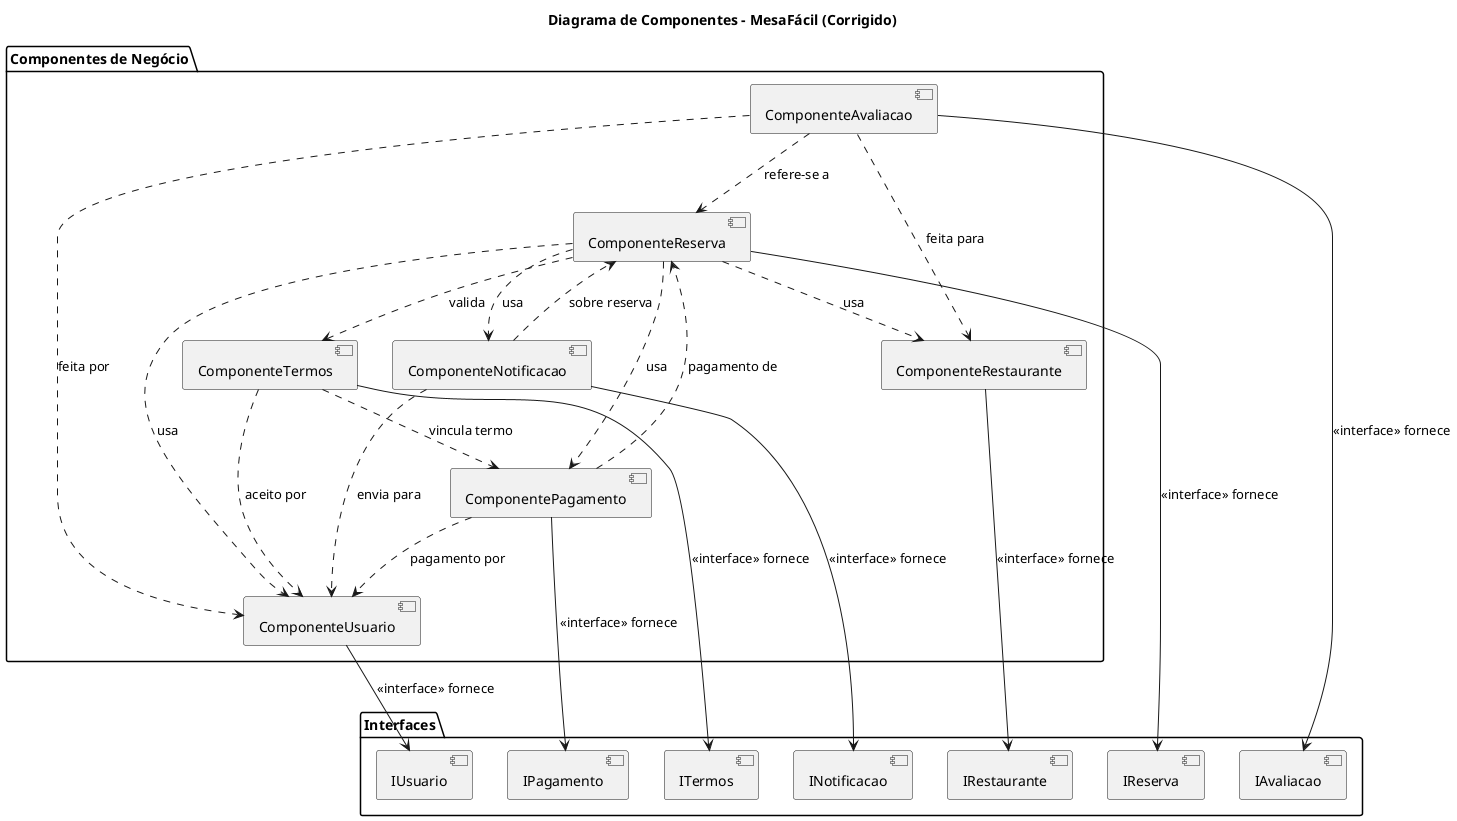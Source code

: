 @startuml
title Diagrama de Componentes - MesaFácil (Corrigido)

package "Componentes de Negócio" {

  [ComponenteUsuario] as CUsuario
  [ComponenteReserva] as CReserva
  [ComponenteRestaurante] as CRestaurante
  [ComponenteNotificacao] as CNotificacao
  [ComponentePagamento] as CPagamento
  [ComponenteAvaliacao] as CAvaliacao
  [ComponenteTermos] as CTermos
}

package "Interfaces" {
  [IUsuario]
  [IReserva]
  [IRestaurante]
  [INotificacao]
  [IPagamento]
  [IAvaliacao]
  [ITermos]
}

' Interfaces oferecidas
CUsuario -[hidden]-> IUsuario
CUsuario --> IUsuario : <<interface>> fornece
CReserva --> IReserva : <<interface>> fornece
CRestaurante --> IRestaurante : <<interface>> fornece
CNotificacao --> INotificacao : <<interface>> fornece
CPagamento --> IPagamento : <<interface>> fornece
CAvaliacao --> IAvaliacao : <<interface>> fornece
CTermos --> ITermos : <<interface>> fornece

' Dependências entre componentes
CReserva ..> CUsuario : usa
CReserva ..> CRestaurante : usa
CReserva ..> CNotificacao : usa
CReserva ..> CPagamento : usa
CReserva ..> CTermos : valida

CAvaliacao ..> CReserva : refere-se a
CAvaliacao ..> CUsuario : feita por
CAvaliacao ..> CRestaurante : feita para

CNotificacao ..> CUsuario : envia para
CNotificacao ..> CReserva : sobre reserva

CPagamento ..> CUsuario : pagamento por
CPagamento ..> CReserva : pagamento de

CTermos ..> CUsuario : aceito por
CTermos ..> CPagamento : vincula termo
@enduml
